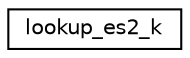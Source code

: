 digraph "Graphical Class Hierarchy"
{
 // INTERACTIVE_SVG=YES
 // LATEX_PDF_SIZE
  edge [fontname="Helvetica",fontsize="10",labelfontname="Helvetica",labelfontsize="10"];
  node [fontname="Helvetica",fontsize="10",shape=record];
  rankdir="LR";
  Node0 [label="lookup_es2_k",height=0.2,width=0.4,color="black", fillcolor="white", style="filled",URL="$interfacesat__vapor__pres__k__mod_1_1lookup__es2__k.html",tooltip=" "];
}
